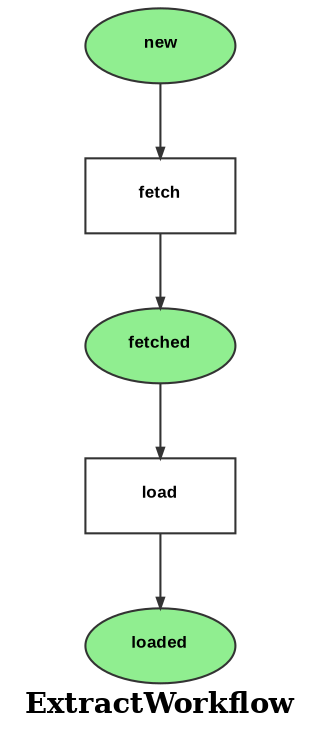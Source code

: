 digraph workflow {
  ratio="compress" rankdir="TB" label=<<B>ExtractWorkflow</B>>
  node [fontsize="8" fontname="Arial" color="#333333" fillcolor="lightgreen" fixedsize="false" width="1"];
  edge [fontsize="7" fontname="Arial" color="#333333" arrowhead="normal" arrowsize="0.5"];

  place_new [label=<<B>new</B>>, shape=oval fillcolor="lightgreen" style="filled"];
  place_loaded [label=<<B>loaded</B>>, shape=oval fillcolor="lightgreen" style="filled"];
  place_fetched [label=<<B>fetched</B>>, shape=oval fillcolor="lightgreen" style="filled"];
  transition_0 [label=<<B>fetch</B>>, shape="box" regular=""];
  transition_1 [label=<<B>load</B>>, shape="box" regular=""];
  place_new -> transition_0 [style="solid", comment="new"];
  transition_0 -> place_fetched [style="solid"];
  place_fetched -> transition_1 [style="solid", comment="fetched"];
  transition_1 -> place_loaded [style="solid"];
}
